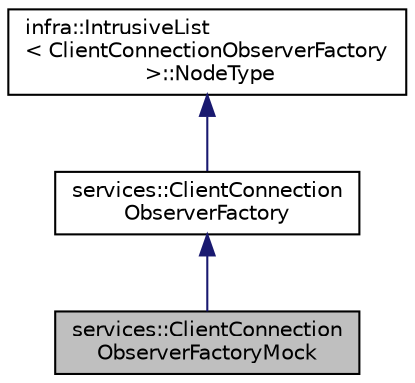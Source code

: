 digraph "services::ClientConnectionObserverFactoryMock"
{
 // INTERACTIVE_SVG=YES
  edge [fontname="Helvetica",fontsize="10",labelfontname="Helvetica",labelfontsize="10"];
  node [fontname="Helvetica",fontsize="10",shape=record];
  Node0 [label="services::ClientConnection\lObserverFactoryMock",height=0.2,width=0.4,color="black", fillcolor="grey75", style="filled", fontcolor="black"];
  Node1 -> Node0 [dir="back",color="midnightblue",fontsize="10",style="solid",fontname="Helvetica"];
  Node1 [label="services::ClientConnection\lObserverFactory",height=0.2,width=0.4,color="black", fillcolor="white", style="filled",URL="$dc/d43/classservices_1_1_client_connection_observer_factory.html"];
  Node2 -> Node1 [dir="back",color="midnightblue",fontsize="10",style="solid",fontname="Helvetica"];
  Node2 [label="infra::IntrusiveList\l\< ClientConnectionObserverFactory\l \>::NodeType",height=0.2,width=0.4,color="black", fillcolor="white", style="filled",URL="$d7/da5/classinfra_1_1detail_1_1_intrusive_list_node.html"];
}
